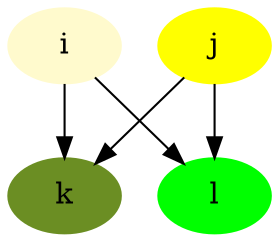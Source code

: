 strict digraph path_set_01
{

	{

	}

	{

	}
	i[ color = "lemonchiffon" style = "filled"]
	j[ color = "yellow" style = "filled"]
	k[ color = "olivedrab" style = "filled"]
	l[ color = "lime" style = "filled"]

	{
		i
		j
	}
 ->
	
	{
		k
		l
	}

}
